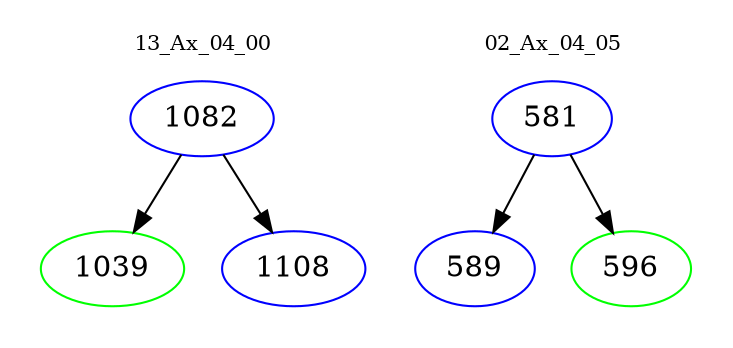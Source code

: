 digraph{
subgraph cluster_0 {
color = white
label = "13_Ax_04_00";
fontsize=10;
T0_1082 [label="1082", color="blue"]
T0_1082 -> T0_1039 [color="black"]
T0_1039 [label="1039", color="green"]
T0_1082 -> T0_1108 [color="black"]
T0_1108 [label="1108", color="blue"]
}
subgraph cluster_1 {
color = white
label = "02_Ax_04_05";
fontsize=10;
T1_581 [label="581", color="blue"]
T1_581 -> T1_589 [color="black"]
T1_589 [label="589", color="blue"]
T1_581 -> T1_596 [color="black"]
T1_596 [label="596", color="green"]
}
}
